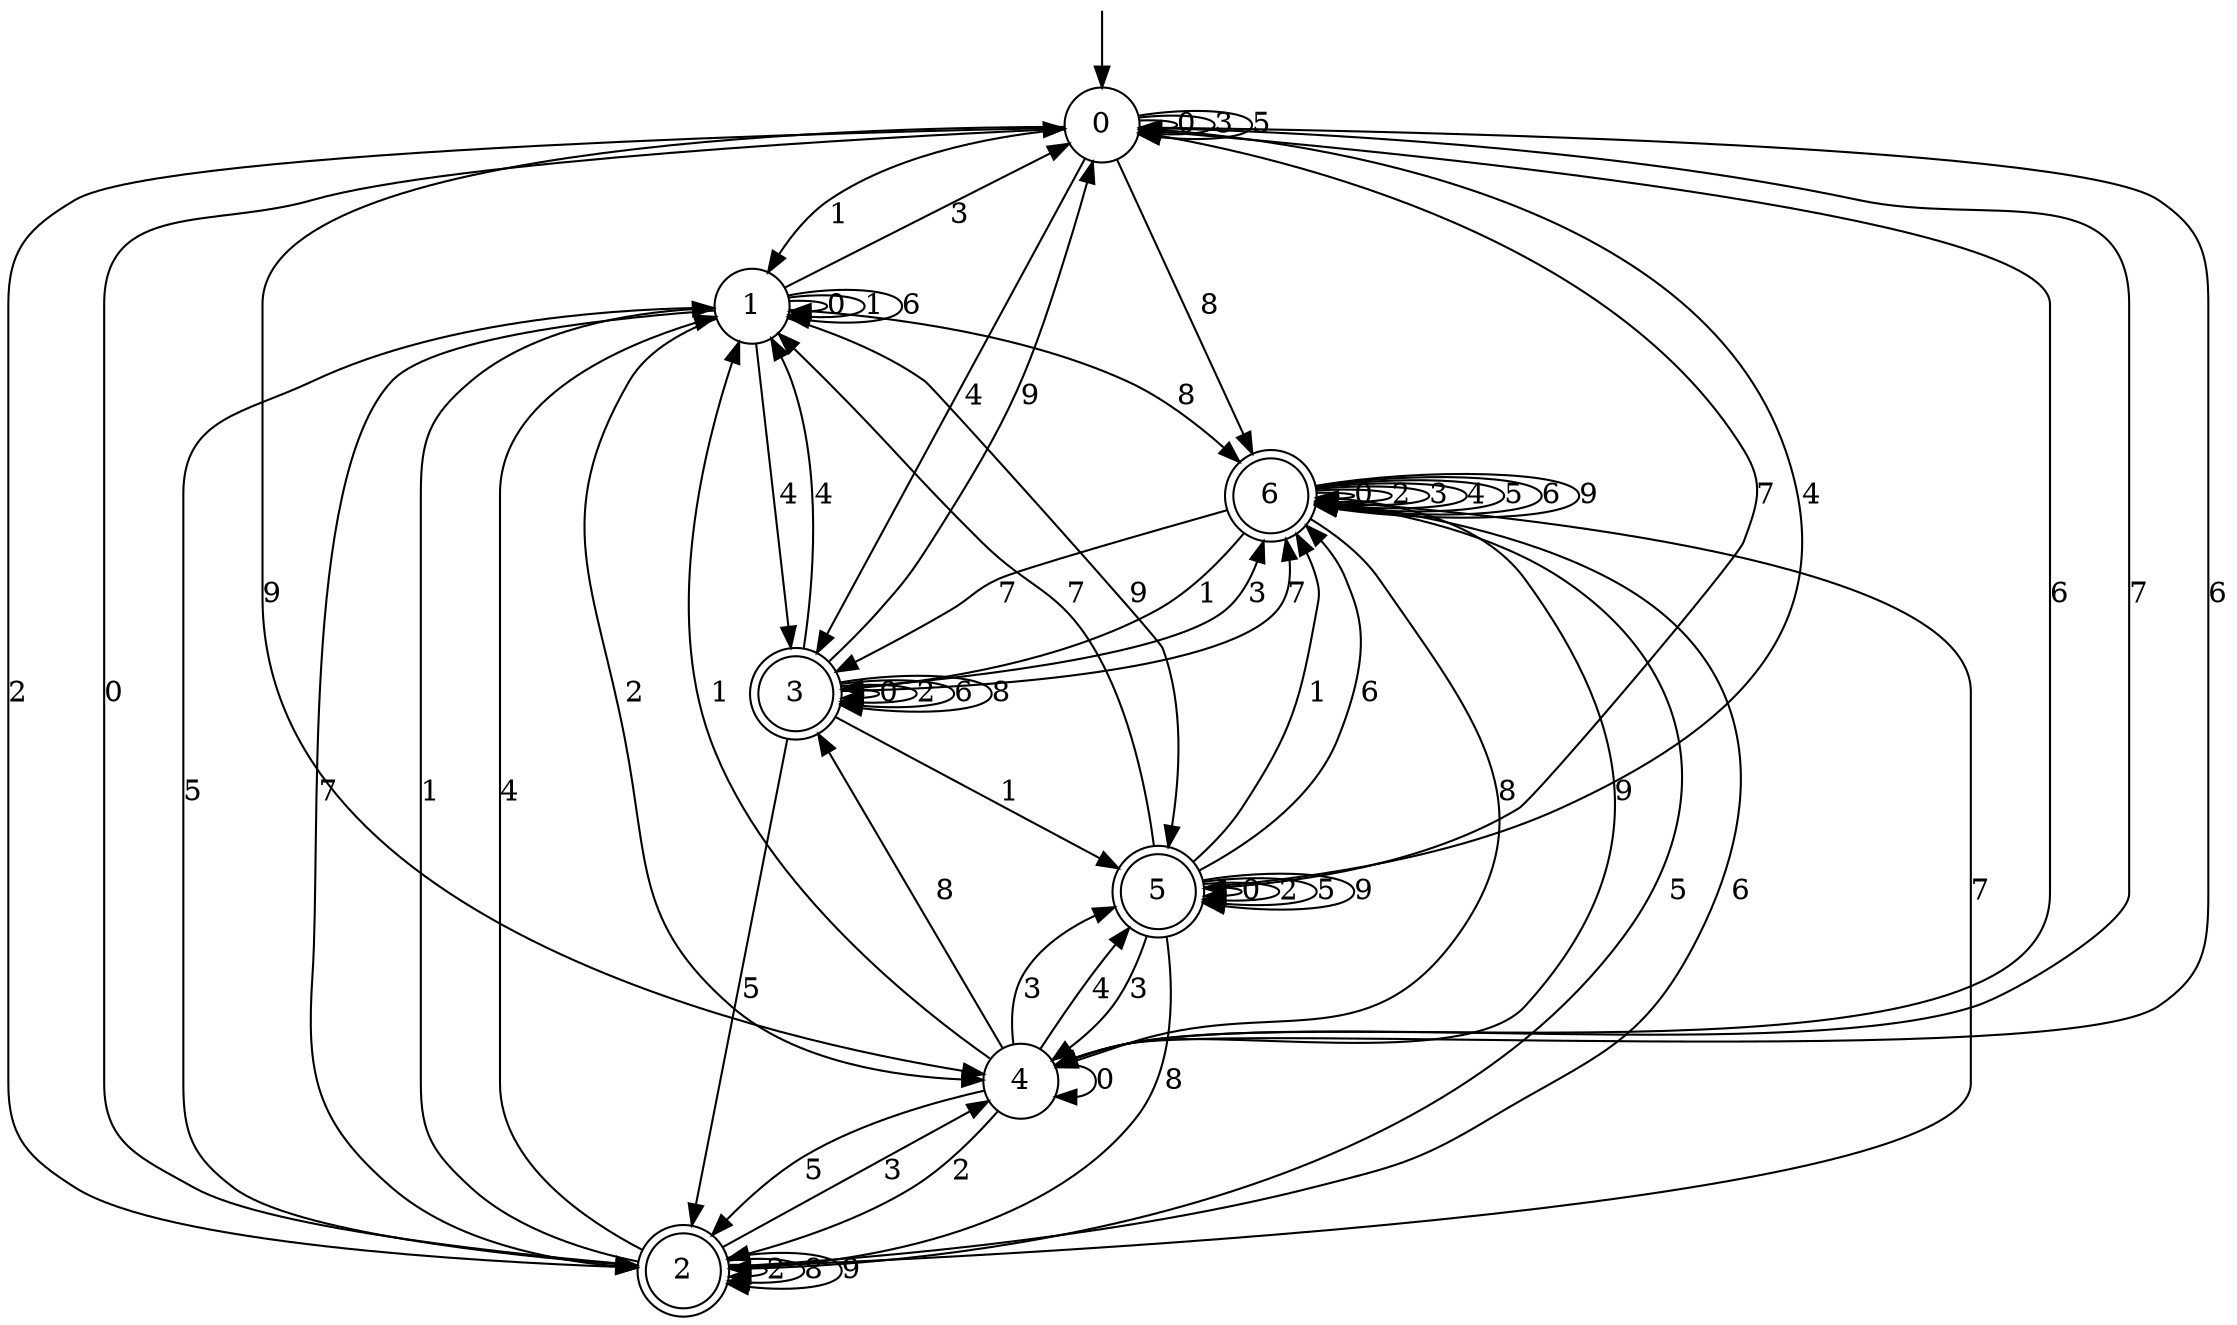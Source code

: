 digraph g {

	s0 [shape="circle" label="0"];
	s1 [shape="circle" label="1"];
	s2 [shape="doublecircle" label="2"];
	s3 [shape="doublecircle" label="3"];
	s4 [shape="circle" label="4"];
	s5 [shape="doublecircle" label="5"];
	s6 [shape="doublecircle" label="6"];
	s0 -> s0 [label="0"];
	s0 -> s1 [label="1"];
	s0 -> s2 [label="2"];
	s0 -> s0 [label="3"];
	s0 -> s3 [label="4"];
	s0 -> s0 [label="5"];
	s0 -> s4 [label="6"];
	s0 -> s5 [label="7"];
	s0 -> s6 [label="8"];
	s0 -> s4 [label="9"];
	s1 -> s1 [label="0"];
	s1 -> s1 [label="1"];
	s1 -> s4 [label="2"];
	s1 -> s0 [label="3"];
	s1 -> s3 [label="4"];
	s1 -> s2 [label="5"];
	s1 -> s1 [label="6"];
	s1 -> s2 [label="7"];
	s1 -> s6 [label="8"];
	s1 -> s5 [label="9"];
	s2 -> s0 [label="0"];
	s2 -> s1 [label="1"];
	s2 -> s2 [label="2"];
	s2 -> s4 [label="3"];
	s2 -> s1 [label="4"];
	s2 -> s6 [label="5"];
	s2 -> s6 [label="6"];
	s2 -> s6 [label="7"];
	s2 -> s2 [label="8"];
	s2 -> s2 [label="9"];
	s3 -> s3 [label="0"];
	s3 -> s5 [label="1"];
	s3 -> s3 [label="2"];
	s3 -> s6 [label="3"];
	s3 -> s1 [label="4"];
	s3 -> s2 [label="5"];
	s3 -> s3 [label="6"];
	s3 -> s6 [label="7"];
	s3 -> s3 [label="8"];
	s3 -> s0 [label="9"];
	s4 -> s4 [label="0"];
	s4 -> s1 [label="1"];
	s4 -> s2 [label="2"];
	s4 -> s5 [label="3"];
	s4 -> s5 [label="4"];
	s4 -> s2 [label="5"];
	s4 -> s0 [label="6"];
	s4 -> s0 [label="7"];
	s4 -> s3 [label="8"];
	s4 -> s6 [label="9"];
	s5 -> s5 [label="0"];
	s5 -> s6 [label="1"];
	s5 -> s5 [label="2"];
	s5 -> s4 [label="3"];
	s5 -> s0 [label="4"];
	s5 -> s5 [label="5"];
	s5 -> s6 [label="6"];
	s5 -> s1 [label="7"];
	s5 -> s2 [label="8"];
	s5 -> s5 [label="9"];
	s6 -> s6 [label="0"];
	s6 -> s3 [label="1"];
	s6 -> s6 [label="2"];
	s6 -> s6 [label="3"];
	s6 -> s6 [label="4"];
	s6 -> s6 [label="5"];
	s6 -> s6 [label="6"];
	s6 -> s3 [label="7"];
	s6 -> s4 [label="8"];
	s6 -> s6 [label="9"];

__start0 [label="" shape="none" width="0" height="0"];
__start0 -> s0;

}
